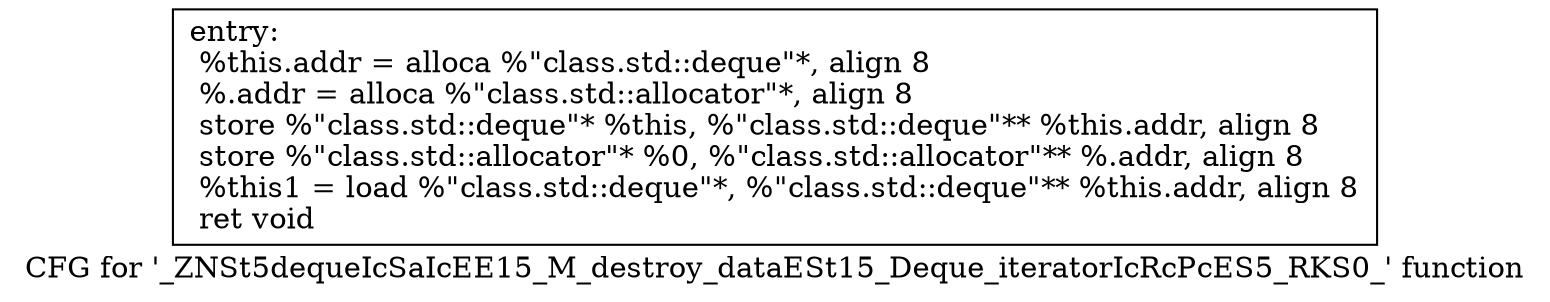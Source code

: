 digraph "CFG for '_ZNSt5dequeIcSaIcEE15_M_destroy_dataESt15_Deque_iteratorIcRcPcES5_RKS0_' function" {
	label="CFG for '_ZNSt5dequeIcSaIcEE15_M_destroy_dataESt15_Deque_iteratorIcRcPcES5_RKS0_' function";

	Node0x6b887f0 [shape=record,label="{entry:\l  %this.addr = alloca %\"class.std::deque\"*, align 8\l  %.addr = alloca %\"class.std::allocator\"*, align 8\l  store %\"class.std::deque\"* %this, %\"class.std::deque\"** %this.addr, align 8\l  store %\"class.std::allocator\"* %0, %\"class.std::allocator\"** %.addr, align 8\l  %this1 = load %\"class.std::deque\"*, %\"class.std::deque\"** %this.addr, align 8\l  ret void\l}"];
}
